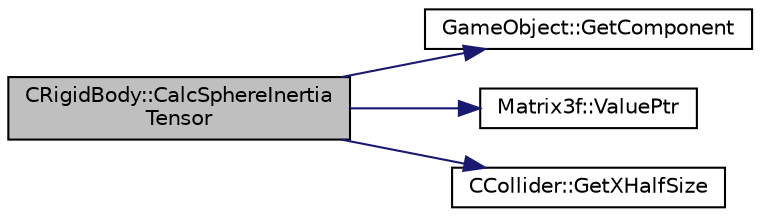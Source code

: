 digraph "CRigidBody::CalcSphereInertiaTensor"
{
 // LATEX_PDF_SIZE
  edge [fontname="Helvetica",fontsize="10",labelfontname="Helvetica",labelfontsize="10"];
  node [fontname="Helvetica",fontsize="10",shape=record];
  rankdir="LR";
  Node28 [label="CRigidBody::CalcSphereInertia\lTensor",height=0.2,width=0.4,color="black", fillcolor="grey75", style="filled", fontcolor="black",tooltip=" "];
  Node28 -> Node29 [color="midnightblue",fontsize="10",style="solid",fontname="Helvetica"];
  Node29 [label="GameObject::GetComponent",height=0.2,width=0.4,color="black", fillcolor="white", style="filled",URL="$class_game_object.html#a5ba3b458e6bee6ea5aedd5c8cdeabf18",tooltip="component accessor"];
  Node28 -> Node30 [color="midnightblue",fontsize="10",style="solid",fontname="Helvetica"];
  Node30 [label="Matrix3f::ValuePtr",height=0.2,width=0.4,color="black", fillcolor="white", style="filled",URL="$class_matrix3f.html#a9964d1a13fcaad0f1216e549b3a16f1e",tooltip=" "];
  Node28 -> Node31 [color="midnightblue",fontsize="10",style="solid",fontname="Helvetica"];
  Node31 [label="CCollider::GetXHalfSize",height=0.2,width=0.4,color="black", fillcolor="white", style="filled",URL="$class_c_collider.html#a36a5a3437c8d1b7e07228249c1a48b53",tooltip=" "];
}
